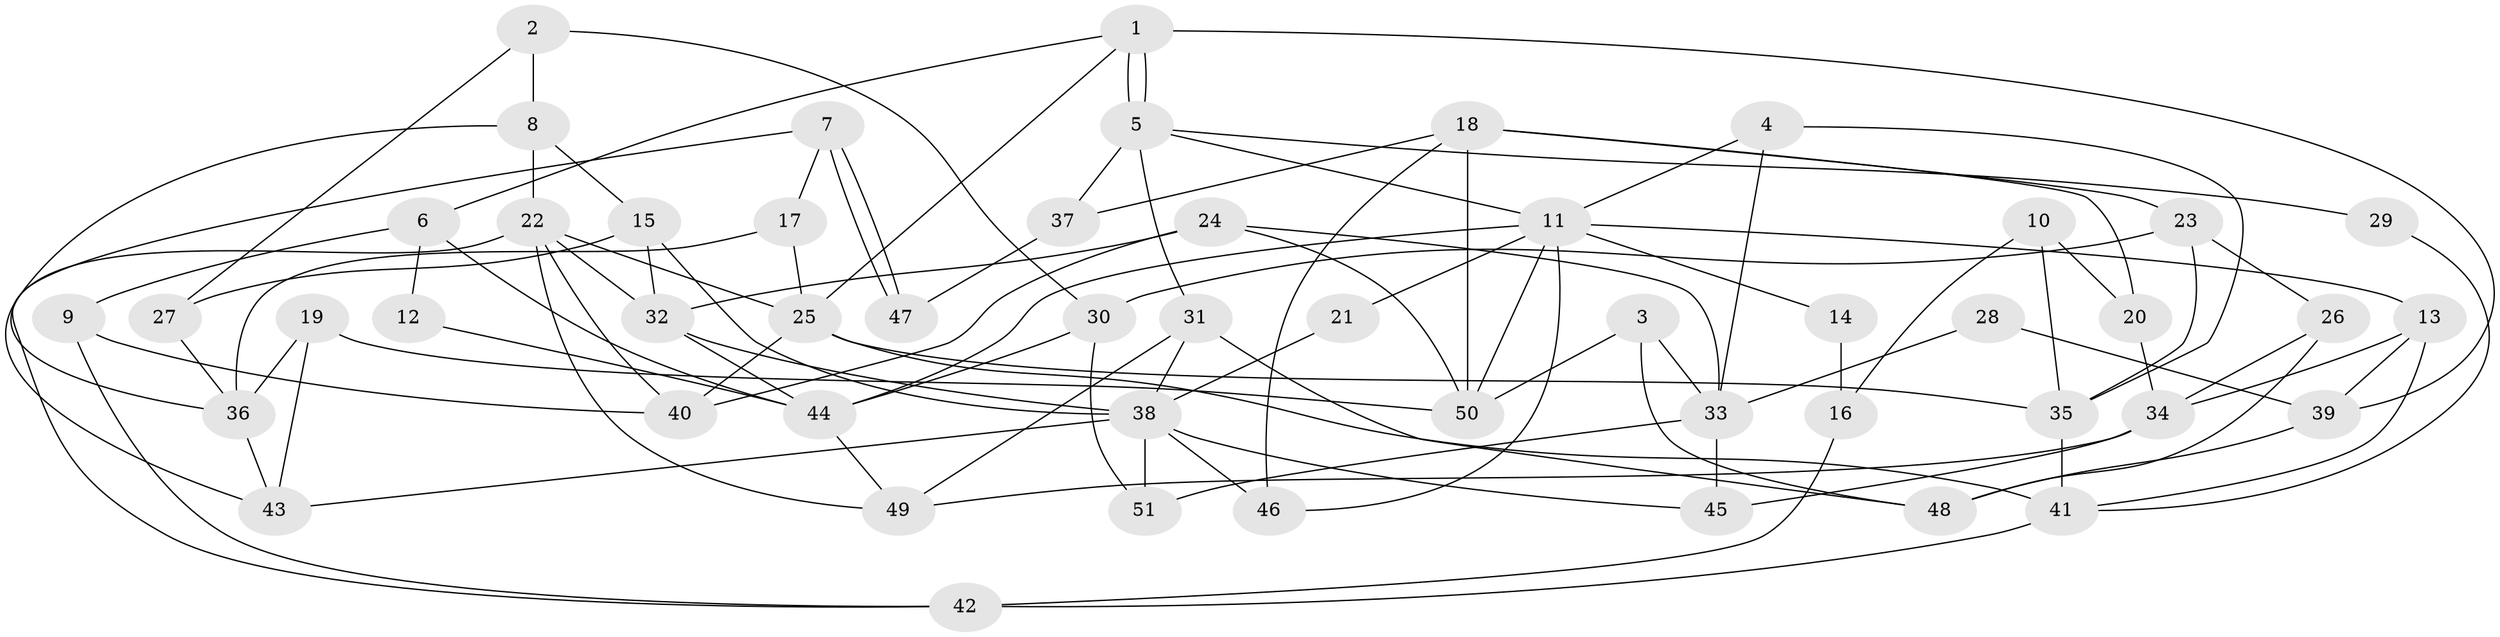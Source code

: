 // coarse degree distribution, {5: 0.16666666666666666, 6: 0.23333333333333334, 3: 0.26666666666666666, 11: 0.03333333333333333, 4: 0.16666666666666666, 7: 0.03333333333333333, 15: 0.03333333333333333, 2: 0.03333333333333333, 8: 0.03333333333333333}
// Generated by graph-tools (version 1.1) at 2025/18/03/04/25 18:18:40]
// undirected, 51 vertices, 102 edges
graph export_dot {
graph [start="1"]
  node [color=gray90,style=filled];
  1;
  2;
  3;
  4;
  5;
  6;
  7;
  8;
  9;
  10;
  11;
  12;
  13;
  14;
  15;
  16;
  17;
  18;
  19;
  20;
  21;
  22;
  23;
  24;
  25;
  26;
  27;
  28;
  29;
  30;
  31;
  32;
  33;
  34;
  35;
  36;
  37;
  38;
  39;
  40;
  41;
  42;
  43;
  44;
  45;
  46;
  47;
  48;
  49;
  50;
  51;
  1 -- 5;
  1 -- 5;
  1 -- 25;
  1 -- 6;
  1 -- 39;
  2 -- 27;
  2 -- 30;
  2 -- 8;
  3 -- 50;
  3 -- 48;
  3 -- 33;
  4 -- 11;
  4 -- 33;
  4 -- 35;
  5 -- 31;
  5 -- 11;
  5 -- 29;
  5 -- 37;
  6 -- 9;
  6 -- 12;
  6 -- 44;
  7 -- 43;
  7 -- 47;
  7 -- 47;
  7 -- 17;
  8 -- 22;
  8 -- 15;
  8 -- 36;
  9 -- 42;
  9 -- 40;
  10 -- 35;
  10 -- 20;
  10 -- 16;
  11 -- 44;
  11 -- 13;
  11 -- 14;
  11 -- 21;
  11 -- 46;
  11 -- 50;
  12 -- 44;
  13 -- 41;
  13 -- 34;
  13 -- 39;
  14 -- 16;
  15 -- 32;
  15 -- 27;
  15 -- 38;
  16 -- 42;
  17 -- 36;
  17 -- 25;
  18 -- 46;
  18 -- 50;
  18 -- 20;
  18 -- 23;
  18 -- 37;
  19 -- 43;
  19 -- 50;
  19 -- 36;
  20 -- 34;
  21 -- 38;
  22 -- 25;
  22 -- 32;
  22 -- 40;
  22 -- 42;
  22 -- 49;
  23 -- 30;
  23 -- 26;
  23 -- 35;
  24 -- 40;
  24 -- 32;
  24 -- 33;
  24 -- 50;
  25 -- 35;
  25 -- 40;
  25 -- 41;
  26 -- 48;
  26 -- 34;
  27 -- 36;
  28 -- 39;
  28 -- 33;
  29 -- 41;
  30 -- 51;
  30 -- 44;
  31 -- 38;
  31 -- 49;
  31 -- 48;
  32 -- 38;
  32 -- 44;
  33 -- 45;
  33 -- 51;
  34 -- 45;
  34 -- 49;
  35 -- 41;
  36 -- 43;
  37 -- 47;
  38 -- 45;
  38 -- 43;
  38 -- 46;
  38 -- 51;
  39 -- 48;
  41 -- 42;
  44 -- 49;
}
